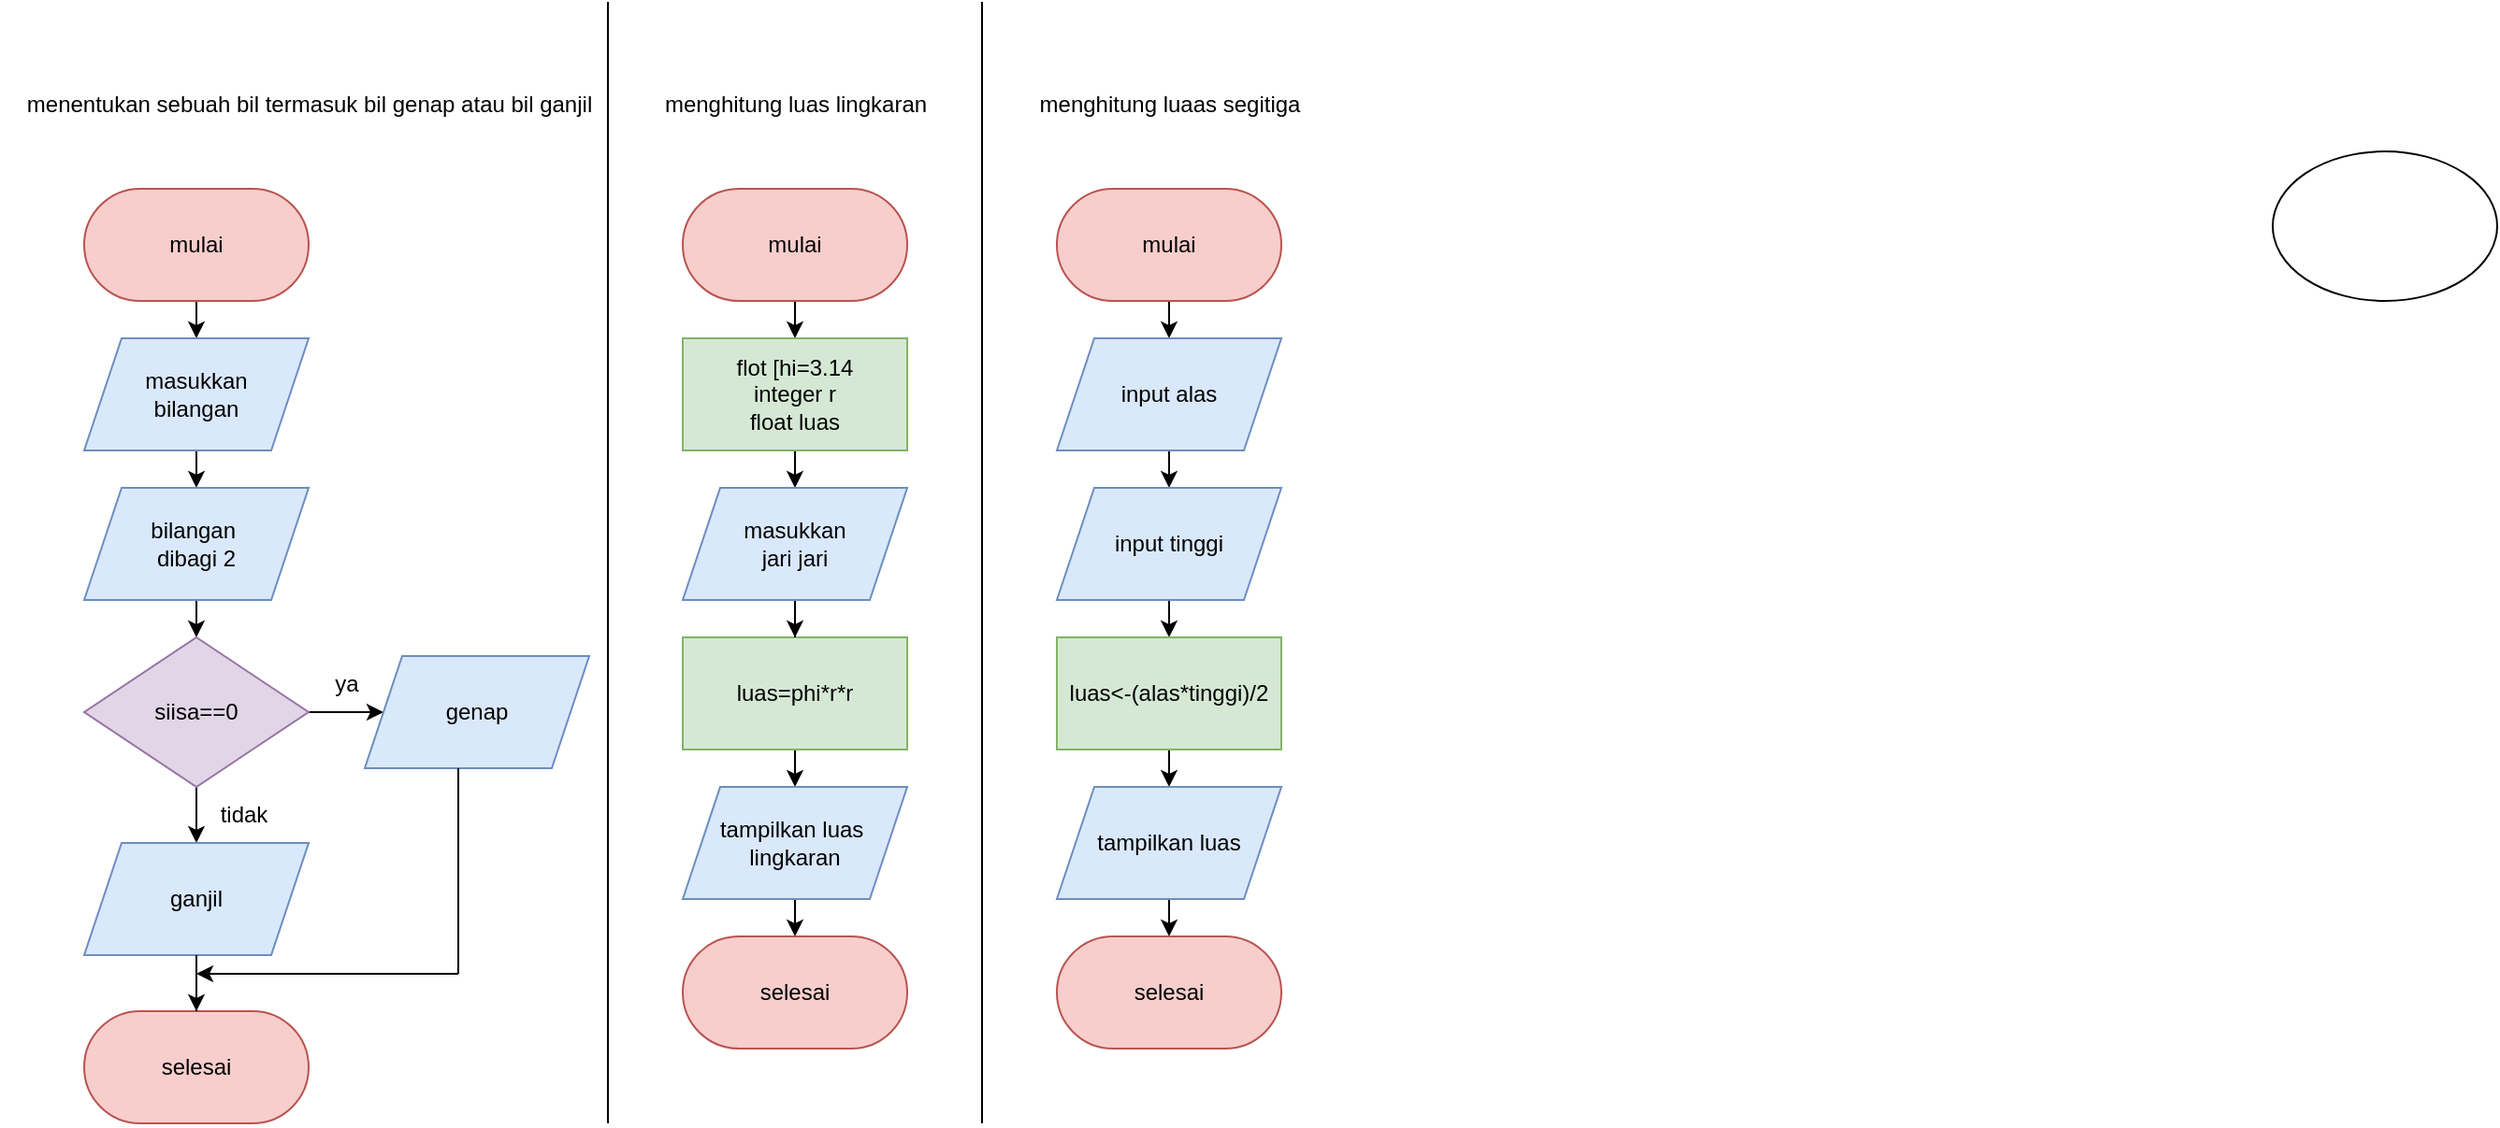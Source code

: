 <mxfile version="22.0.8" type="github">
  <diagram name="Page-1" id="zOcWR5x5kZrUwfbN3NjV">
    <mxGraphModel dx="1730" dy="442" grid="1" gridSize="10" guides="1" tooltips="1" connect="1" arrows="1" fold="1" page="1" pageScale="1" pageWidth="850" pageHeight="1100" math="0" shadow="0">
      <root>
        <mxCell id="0" />
        <mxCell id="1" parent="0" />
        <mxCell id="xmjt9btcH_mfqWPUXsLC-2" style="edgeStyle=orthogonalEdgeStyle;rounded=0;orthogonalLoop=1;jettySize=auto;html=1;" parent="1" edge="1">
          <mxGeometry relative="1" as="geometry">
            <mxPoint x="100" y="180" as="targetPoint" />
            <mxPoint x="100" y="160" as="sourcePoint" />
          </mxGeometry>
        </mxCell>
        <mxCell id="xmjt9btcH_mfqWPUXsLC-5" style="edgeStyle=orthogonalEdgeStyle;rounded=0;orthogonalLoop=1;jettySize=auto;html=1;" parent="1" source="xmjt9btcH_mfqWPUXsLC-3" edge="1">
          <mxGeometry relative="1" as="geometry">
            <mxPoint x="100" y="260" as="targetPoint" />
          </mxGeometry>
        </mxCell>
        <mxCell id="xmjt9btcH_mfqWPUXsLC-3" value="masukkan&lt;br&gt;bilangan" style="shape=parallelogram;perimeter=parallelogramPerimeter;whiteSpace=wrap;html=1;fixedSize=1;fillColor=#dae8fc;strokeColor=#6c8ebf;" parent="1" vertex="1">
          <mxGeometry x="40" y="180" width="120" height="60" as="geometry" />
        </mxCell>
        <mxCell id="xmjt9btcH_mfqWPUXsLC-8" style="edgeStyle=orthogonalEdgeStyle;rounded=0;orthogonalLoop=1;jettySize=auto;html=1;" parent="1" source="xmjt9btcH_mfqWPUXsLC-6" edge="1">
          <mxGeometry relative="1" as="geometry">
            <mxPoint x="100" y="340" as="targetPoint" />
          </mxGeometry>
        </mxCell>
        <mxCell id="xmjt9btcH_mfqWPUXsLC-6" value="bilangan&amp;nbsp;&lt;br&gt;dibagi 2" style="shape=parallelogram;perimeter=parallelogramPerimeter;whiteSpace=wrap;html=1;fixedSize=1;fillColor=#dae8fc;strokeColor=#6c8ebf;" parent="1" vertex="1">
          <mxGeometry x="40" y="260" width="120" height="60" as="geometry" />
        </mxCell>
        <mxCell id="xmjt9btcH_mfqWPUXsLC-10" style="edgeStyle=orthogonalEdgeStyle;rounded=0;orthogonalLoop=1;jettySize=auto;html=1;" parent="1" source="xmjt9btcH_mfqWPUXsLC-7" edge="1">
          <mxGeometry relative="1" as="geometry">
            <mxPoint x="100" y="450" as="targetPoint" />
            <Array as="points">
              <mxPoint x="100" y="440" />
              <mxPoint x="100" y="440" />
            </Array>
          </mxGeometry>
        </mxCell>
        <mxCell id="xmjt9btcH_mfqWPUXsLC-12" style="edgeStyle=orthogonalEdgeStyle;rounded=0;orthogonalLoop=1;jettySize=auto;html=1;" parent="1" source="xmjt9btcH_mfqWPUXsLC-7" edge="1">
          <mxGeometry relative="1" as="geometry">
            <mxPoint x="200" y="380" as="targetPoint" />
          </mxGeometry>
        </mxCell>
        <mxCell id="xmjt9btcH_mfqWPUXsLC-7" value="siisa==0" style="rhombus;whiteSpace=wrap;html=1;fillColor=#e1d5e7;strokeColor=#9673a6;" parent="1" vertex="1">
          <mxGeometry x="40" y="340" width="120" height="80" as="geometry" />
        </mxCell>
        <mxCell id="xmjt9btcH_mfqWPUXsLC-13" value="ya" style="text;html=1;align=center;verticalAlign=middle;resizable=0;points=[];autosize=1;strokeColor=none;fillColor=none;" parent="1" vertex="1">
          <mxGeometry x="160" y="350" width="40" height="30" as="geometry" />
        </mxCell>
        <mxCell id="xmjt9btcH_mfqWPUXsLC-14" value="tidak" style="text;html=1;align=center;verticalAlign=middle;resizable=0;points=[];autosize=1;strokeColor=none;fillColor=none;" parent="1" vertex="1">
          <mxGeometry x="100" y="420" width="50" height="30" as="geometry" />
        </mxCell>
        <mxCell id="xmjt9btcH_mfqWPUXsLC-15" value="genap" style="shape=parallelogram;perimeter=parallelogramPerimeter;whiteSpace=wrap;html=1;fixedSize=1;fillColor=#dae8fc;strokeColor=#6c8ebf;" parent="1" vertex="1">
          <mxGeometry x="190" y="350" width="120" height="60" as="geometry" />
        </mxCell>
        <mxCell id="pDdqzavRixNB9Em824QB-14" value="" style="edgeStyle=orthogonalEdgeStyle;rounded=0;orthogonalLoop=1;jettySize=auto;html=1;" edge="1" parent="1" source="xmjt9btcH_mfqWPUXsLC-16" target="pDdqzavRixNB9Em824QB-1">
          <mxGeometry relative="1" as="geometry" />
        </mxCell>
        <mxCell id="xmjt9btcH_mfqWPUXsLC-16" value="ganjil" style="shape=parallelogram;perimeter=parallelogramPerimeter;whiteSpace=wrap;html=1;fixedSize=1;fillColor=#dae8fc;strokeColor=#6c8ebf;" parent="1" vertex="1">
          <mxGeometry x="40" y="450" width="120" height="60" as="geometry" />
        </mxCell>
        <mxCell id="xmjt9btcH_mfqWPUXsLC-19" value="" style="endArrow=none;html=1;rounded=0;" parent="1" edge="1">
          <mxGeometry width="50" height="50" relative="1" as="geometry">
            <mxPoint x="320" y="600" as="sourcePoint" />
            <mxPoint x="320" as="targetPoint" />
          </mxGeometry>
        </mxCell>
        <mxCell id="xmjt9btcH_mfqWPUXsLC-20" value="" style="ellipse;whiteSpace=wrap;html=1;" parent="1" vertex="1">
          <mxGeometry x="1210" y="80" width="120" height="80" as="geometry" />
        </mxCell>
        <mxCell id="xmjt9btcH_mfqWPUXsLC-22" value="menentukan sebuah bil termasuk bil genap atau bil ganjil" style="text;html=1;align=center;verticalAlign=middle;resizable=0;points=[];autosize=1;strokeColor=none;fillColor=none;" parent="1" vertex="1">
          <mxGeometry x="-5" y="40" width="330" height="30" as="geometry" />
        </mxCell>
        <mxCell id="xmjt9btcH_mfqWPUXsLC-30" style="edgeStyle=orthogonalEdgeStyle;rounded=0;orthogonalLoop=1;jettySize=auto;html=1;exitX=0.5;exitY=1;exitDx=0;exitDy=0;" parent="1" edge="1">
          <mxGeometry relative="1" as="geometry">
            <mxPoint x="420" y="180" as="targetPoint" />
            <mxPoint x="420" y="160" as="sourcePoint" />
          </mxGeometry>
        </mxCell>
        <mxCell id="xmjt9btcH_mfqWPUXsLC-45" style="edgeStyle=orthogonalEdgeStyle;rounded=0;orthogonalLoop=1;jettySize=auto;html=1;" parent="1" source="xmjt9btcH_mfqWPUXsLC-41" edge="1">
          <mxGeometry relative="1" as="geometry">
            <mxPoint x="420" y="420" as="targetPoint" />
          </mxGeometry>
        </mxCell>
        <mxCell id="xmjt9btcH_mfqWPUXsLC-41" value="luas=phi*r*r" style="rounded=0;whiteSpace=wrap;html=1;fillColor=#d5e8d4;strokeColor=#82b366;" parent="1" vertex="1">
          <mxGeometry x="360" y="340" width="120" height="60" as="geometry" />
        </mxCell>
        <mxCell id="xmjt9btcH_mfqWPUXsLC-42" style="edgeStyle=orthogonalEdgeStyle;rounded=0;orthogonalLoop=1;jettySize=auto;html=1;exitX=0.5;exitY=1;exitDx=0;exitDy=0;" parent="1" edge="1">
          <mxGeometry relative="1" as="geometry">
            <mxPoint x="420" y="330" as="sourcePoint" />
            <mxPoint x="420" y="330" as="targetPoint" />
          </mxGeometry>
        </mxCell>
        <mxCell id="xmjt9btcH_mfqWPUXsLC-56" style="edgeStyle=orthogonalEdgeStyle;rounded=0;orthogonalLoop=1;jettySize=auto;html=1;" parent="1" source="xmjt9btcH_mfqWPUXsLC-46" edge="1">
          <mxGeometry relative="1" as="geometry">
            <mxPoint x="420" y="500" as="targetPoint" />
          </mxGeometry>
        </mxCell>
        <mxCell id="xmjt9btcH_mfqWPUXsLC-46" value="tampilkan luas&amp;nbsp;&lt;br&gt;lingkaran" style="shape=parallelogram;perimeter=parallelogramPerimeter;whiteSpace=wrap;html=1;fixedSize=1;fillColor=#dae8fc;strokeColor=#6c8ebf;" parent="1" vertex="1">
          <mxGeometry x="360" y="420" width="120" height="60" as="geometry" />
        </mxCell>
        <mxCell id="xmjt9btcH_mfqWPUXsLC-52" style="edgeStyle=orthogonalEdgeStyle;rounded=0;orthogonalLoop=1;jettySize=auto;html=1;" parent="1" edge="1">
          <mxGeometry relative="1" as="geometry">
            <mxPoint x="420" y="260" as="targetPoint" />
            <mxPoint x="420" y="240" as="sourcePoint" />
          </mxGeometry>
        </mxCell>
        <mxCell id="xmjt9btcH_mfqWPUXsLC-55" style="edgeStyle=orthogonalEdgeStyle;rounded=0;orthogonalLoop=1;jettySize=auto;html=1;entryX=0.5;entryY=0;entryDx=0;entryDy=0;" parent="1" source="xmjt9btcH_mfqWPUXsLC-53" target="xmjt9btcH_mfqWPUXsLC-41" edge="1">
          <mxGeometry relative="1" as="geometry" />
        </mxCell>
        <mxCell id="xmjt9btcH_mfqWPUXsLC-53" value="masukkan&lt;br&gt;jari jari" style="shape=parallelogram;perimeter=parallelogramPerimeter;whiteSpace=wrap;html=1;fixedSize=1;fillColor=#dae8fc;strokeColor=#6c8ebf;" parent="1" vertex="1">
          <mxGeometry x="360" y="260" width="120" height="60" as="geometry" />
        </mxCell>
        <mxCell id="xmjt9btcH_mfqWPUXsLC-54" value="flot [hi=3.14&lt;br&gt;integer r&lt;br&gt;float luas" style="rounded=0;whiteSpace=wrap;html=1;fillColor=#d5e8d4;strokeColor=#82b366;" parent="1" vertex="1">
          <mxGeometry x="360" y="180" width="120" height="60" as="geometry" />
        </mxCell>
        <mxCell id="xmjt9btcH_mfqWPUXsLC-58" value="menghitung luas lingkaran" style="text;html=1;align=center;verticalAlign=middle;resizable=0;points=[];autosize=1;strokeColor=none;fillColor=none;" parent="1" vertex="1">
          <mxGeometry x="340" y="40" width="160" height="30" as="geometry" />
        </mxCell>
        <mxCell id="xmjt9btcH_mfqWPUXsLC-59" value="" style="endArrow=none;html=1;rounded=0;" parent="1" edge="1">
          <mxGeometry width="50" height="50" relative="1" as="geometry">
            <mxPoint x="520" y="600" as="sourcePoint" />
            <mxPoint x="520" as="targetPoint" />
          </mxGeometry>
        </mxCell>
        <mxCell id="xmjt9btcH_mfqWPUXsLC-61" style="edgeStyle=orthogonalEdgeStyle;rounded=0;orthogonalLoop=1;jettySize=auto;html=1;" parent="1" edge="1">
          <mxGeometry relative="1" as="geometry">
            <mxPoint x="620" y="180" as="targetPoint" />
            <mxPoint x="620" y="160" as="sourcePoint" />
          </mxGeometry>
        </mxCell>
        <mxCell id="xmjt9btcH_mfqWPUXsLC-64" style="edgeStyle=orthogonalEdgeStyle;rounded=0;orthogonalLoop=1;jettySize=auto;html=1;" parent="1" source="xmjt9btcH_mfqWPUXsLC-62" edge="1">
          <mxGeometry relative="1" as="geometry">
            <mxPoint x="620" y="260" as="targetPoint" />
          </mxGeometry>
        </mxCell>
        <mxCell id="xmjt9btcH_mfqWPUXsLC-62" value="input alas" style="shape=parallelogram;perimeter=parallelogramPerimeter;whiteSpace=wrap;html=1;fixedSize=1;fillColor=#dae8fc;strokeColor=#6c8ebf;" parent="1" vertex="1">
          <mxGeometry x="560" y="180" width="120" height="60" as="geometry" />
        </mxCell>
        <mxCell id="xmjt9btcH_mfqWPUXsLC-66" style="edgeStyle=orthogonalEdgeStyle;rounded=0;orthogonalLoop=1;jettySize=auto;html=1;" parent="1" source="xmjt9btcH_mfqWPUXsLC-65" edge="1">
          <mxGeometry relative="1" as="geometry">
            <mxPoint x="620" y="340" as="targetPoint" />
          </mxGeometry>
        </mxCell>
        <mxCell id="xmjt9btcH_mfqWPUXsLC-65" value="input tinggi" style="shape=parallelogram;perimeter=parallelogramPerimeter;whiteSpace=wrap;html=1;fixedSize=1;fillColor=#dae8fc;strokeColor=#6c8ebf;" parent="1" vertex="1">
          <mxGeometry x="560" y="260" width="120" height="60" as="geometry" />
        </mxCell>
        <mxCell id="xmjt9btcH_mfqWPUXsLC-68" style="edgeStyle=orthogonalEdgeStyle;rounded=0;orthogonalLoop=1;jettySize=auto;html=1;" parent="1" source="xmjt9btcH_mfqWPUXsLC-67" edge="1">
          <mxGeometry relative="1" as="geometry">
            <mxPoint x="620" y="420" as="targetPoint" />
          </mxGeometry>
        </mxCell>
        <mxCell id="xmjt9btcH_mfqWPUXsLC-67" value="luas&amp;lt;-(alas*tinggi)/2" style="rounded=0;whiteSpace=wrap;html=1;fillColor=#d5e8d4;strokeColor=#82b366;" parent="1" vertex="1">
          <mxGeometry x="560" y="340" width="120" height="60" as="geometry" />
        </mxCell>
        <mxCell id="xmjt9btcH_mfqWPUXsLC-70" style="edgeStyle=orthogonalEdgeStyle;rounded=0;orthogonalLoop=1;jettySize=auto;html=1;" parent="1" source="xmjt9btcH_mfqWPUXsLC-69" edge="1">
          <mxGeometry relative="1" as="geometry">
            <mxPoint x="620" y="500" as="targetPoint" />
          </mxGeometry>
        </mxCell>
        <mxCell id="xmjt9btcH_mfqWPUXsLC-69" value="tampilkan luas" style="shape=parallelogram;perimeter=parallelogramPerimeter;whiteSpace=wrap;html=1;fixedSize=1;fillColor=#dae8fc;strokeColor=#6c8ebf;" parent="1" vertex="1">
          <mxGeometry x="560" y="420" width="120" height="60" as="geometry" />
        </mxCell>
        <mxCell id="xmjt9btcH_mfqWPUXsLC-73" value="menghitung luaas segitiga" style="text;html=1;align=center;verticalAlign=middle;resizable=0;points=[];autosize=1;strokeColor=none;fillColor=none;" parent="1" vertex="1">
          <mxGeometry x="540" y="40" width="160" height="30" as="geometry" />
        </mxCell>
        <mxCell id="pDdqzavRixNB9Em824QB-1" value="selesai" style="rounded=1;whiteSpace=wrap;html=1;arcSize=50;fillColor=#f8cecc;strokeColor=#b85450;" vertex="1" parent="1">
          <mxGeometry x="40" y="540" width="120" height="60" as="geometry" />
        </mxCell>
        <mxCell id="pDdqzavRixNB9Em824QB-2" value="selesai" style="rounded=1;whiteSpace=wrap;html=1;arcSize=50;fillColor=#f8cecc;strokeColor=#b85450;" vertex="1" parent="1">
          <mxGeometry x="360" y="500" width="120" height="60" as="geometry" />
        </mxCell>
        <mxCell id="pDdqzavRixNB9Em824QB-3" value="selesai" style="rounded=1;whiteSpace=wrap;html=1;arcSize=50;fillColor=#f8cecc;strokeColor=#b85450;" vertex="1" parent="1">
          <mxGeometry x="560" y="500" width="120" height="60" as="geometry" />
        </mxCell>
        <mxCell id="pDdqzavRixNB9Em824QB-4" value="mulai" style="rounded=1;whiteSpace=wrap;html=1;arcSize=50;fillColor=#f8cecc;strokeColor=#b85450;" vertex="1" parent="1">
          <mxGeometry x="40" y="100" width="120" height="60" as="geometry" />
        </mxCell>
        <mxCell id="pDdqzavRixNB9Em824QB-5" value="mulai" style="rounded=1;whiteSpace=wrap;html=1;arcSize=50;fillColor=#f8cecc;strokeColor=#b85450;" vertex="1" parent="1">
          <mxGeometry x="360" y="100" width="120" height="60" as="geometry" />
        </mxCell>
        <mxCell id="pDdqzavRixNB9Em824QB-6" value="mulai" style="rounded=1;whiteSpace=wrap;html=1;arcSize=50;fillColor=#f8cecc;strokeColor=#b85450;" vertex="1" parent="1">
          <mxGeometry x="560" y="100" width="120" height="60" as="geometry" />
        </mxCell>
        <mxCell id="pDdqzavRixNB9Em824QB-13" value="" style="endArrow=none;html=1;rounded=0;" edge="1" parent="1">
          <mxGeometry width="50" height="50" relative="1" as="geometry">
            <mxPoint x="100" y="540" as="sourcePoint" />
            <mxPoint x="100" y="510" as="targetPoint" />
            <Array as="points">
              <mxPoint x="100" y="520" />
            </Array>
          </mxGeometry>
        </mxCell>
        <mxCell id="pDdqzavRixNB9Em824QB-17" value="" style="endArrow=classic;html=1;rounded=0;" edge="1" parent="1">
          <mxGeometry width="50" height="50" relative="1" as="geometry">
            <mxPoint x="240" y="520" as="sourcePoint" />
            <mxPoint x="100" y="520" as="targetPoint" />
          </mxGeometry>
        </mxCell>
        <mxCell id="pDdqzavRixNB9Em824QB-18" value="" style="endArrow=none;html=1;rounded=0;" edge="1" parent="1">
          <mxGeometry width="50" height="50" relative="1" as="geometry">
            <mxPoint x="240" y="520" as="sourcePoint" />
            <mxPoint x="240" y="410" as="targetPoint" />
          </mxGeometry>
        </mxCell>
      </root>
    </mxGraphModel>
  </diagram>
</mxfile>
